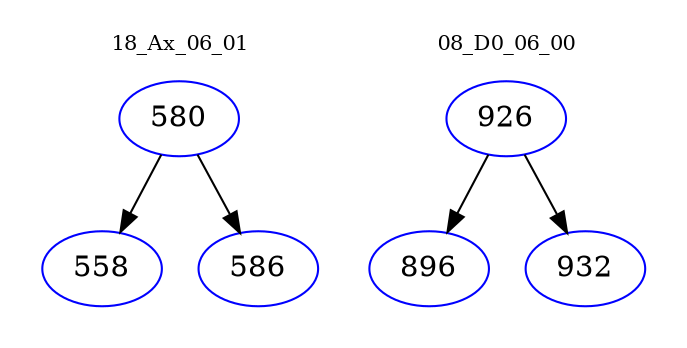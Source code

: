digraph{
subgraph cluster_0 {
color = white
label = "18_Ax_06_01";
fontsize=10;
T0_580 [label="580", color="blue"]
T0_580 -> T0_558 [color="black"]
T0_558 [label="558", color="blue"]
T0_580 -> T0_586 [color="black"]
T0_586 [label="586", color="blue"]
}
subgraph cluster_1 {
color = white
label = "08_D0_06_00";
fontsize=10;
T1_926 [label="926", color="blue"]
T1_926 -> T1_896 [color="black"]
T1_896 [label="896", color="blue"]
T1_926 -> T1_932 [color="black"]
T1_932 [label="932", color="blue"]
}
}
